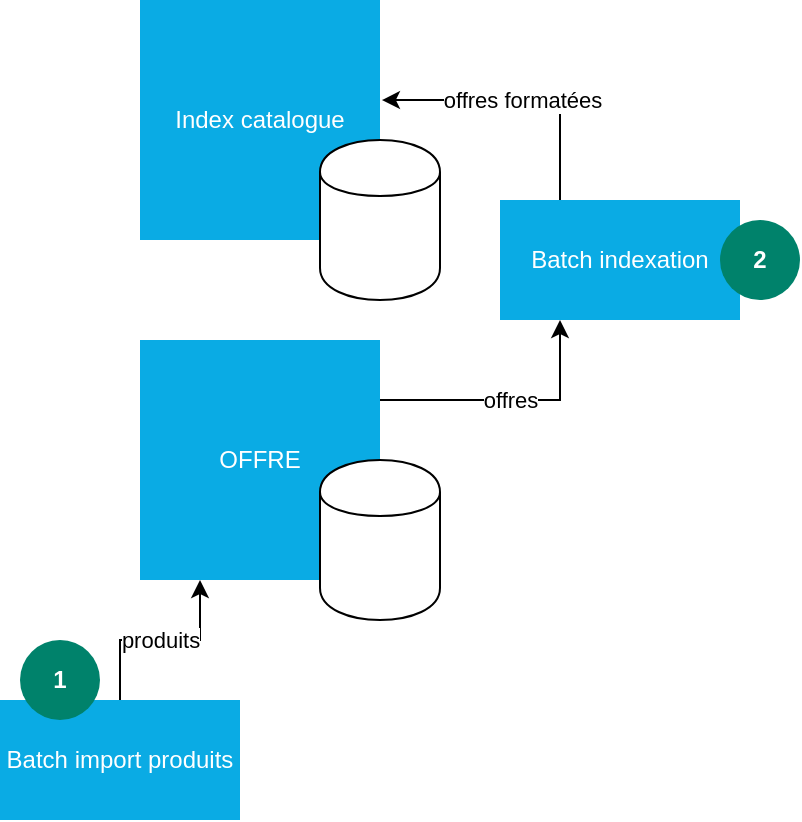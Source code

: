 <mxfile version="12.6.2" type="device"><diagram name="Page-1" id="c7558073-3199-34d8-9f00-42111426c3f3"><mxGraphModel dx="932" dy="632" grid="1" gridSize="10" guides="1" tooltips="1" connect="1" arrows="1" fold="1" page="1" pageScale="1" pageWidth="826" pageHeight="1169" background="#ffffff" math="0" shadow="0"><root><mxCell id="0"/><mxCell id="1" parent="0"/><mxCell id="87GdKn6MR2779a6Nk_FX-97" value="Index catalogue" style="whiteSpace=wrap;html=1;aspect=fixed;fillColor=#0aabe4;strokeColor=none;fontColor=#ffffff;" vertex="1" parent="1"><mxGeometry x="270" y="70" width="120" height="120" as="geometry"/></mxCell><mxCell id="87GdKn6MR2779a6Nk_FX-112" value="offres" style="edgeStyle=orthogonalEdgeStyle;rounded=0;orthogonalLoop=1;jettySize=auto;html=1;exitX=1;exitY=0.25;exitDx=0;exitDy=0;entryX=0.25;entryY=1;entryDx=0;entryDy=0;" edge="1" parent="1" source="87GdKn6MR2779a6Nk_FX-98" target="87GdKn6MR2779a6Nk_FX-111"><mxGeometry relative="1" as="geometry"/></mxCell><mxCell id="87GdKn6MR2779a6Nk_FX-98" value="OFFRE" style="whiteSpace=wrap;html=1;aspect=fixed;fillColor=#0aabe4;strokeColor=none;fontColor=#ffffff;" vertex="1" parent="1"><mxGeometry x="270" y="240" width="120" height="120" as="geometry"/></mxCell><mxCell id="87GdKn6MR2779a6Nk_FX-96" value="" style="shape=cylinder;whiteSpace=wrap;html=1;boundedLbl=1;backgroundOutline=1;" vertex="1" parent="1"><mxGeometry x="360" y="300" width="60" height="80" as="geometry"/></mxCell><mxCell id="87GdKn6MR2779a6Nk_FX-100" value="" style="shape=cylinder;whiteSpace=wrap;html=1;boundedLbl=1;backgroundOutline=1;" vertex="1" parent="1"><mxGeometry x="360" y="140" width="60" height="80" as="geometry"/></mxCell><mxCell id="87GdKn6MR2779a6Nk_FX-107" value="produits" style="edgeStyle=orthogonalEdgeStyle;rounded=0;orthogonalLoop=1;jettySize=auto;html=1;entryX=0.25;entryY=1;entryDx=0;entryDy=0;" edge="1" parent="1" source="87GdKn6MR2779a6Nk_FX-103" target="87GdKn6MR2779a6Nk_FX-98"><mxGeometry relative="1" as="geometry"/></mxCell><mxCell id="87GdKn6MR2779a6Nk_FX-103" value="Batch import produits" style="rounded=0;whiteSpace=wrap;html=1;fillColor=#0aabe4;strokeColor=none;fontColor=#ffffff;" vertex="1" parent="1"><mxGeometry x="200" y="420" width="120" height="60" as="geometry"/></mxCell><mxCell id="87GdKn6MR2779a6Nk_FX-113" value="offres formatées" style="edgeStyle=orthogonalEdgeStyle;rounded=0;orthogonalLoop=1;jettySize=auto;html=1;exitX=0.25;exitY=0;exitDx=0;exitDy=0;entryX=1.008;entryY=0.417;entryDx=0;entryDy=0;entryPerimeter=0;" edge="1" parent="1" source="87GdKn6MR2779a6Nk_FX-111" target="87GdKn6MR2779a6Nk_FX-97"><mxGeometry relative="1" as="geometry"/></mxCell><mxCell id="87GdKn6MR2779a6Nk_FX-111" value="Batch indexation" style="rounded=0;whiteSpace=wrap;html=1;fillColor=#0aabe4;strokeColor=none;fontColor=#ffffff;" vertex="1" parent="1"><mxGeometry x="450" y="170" width="120" height="60" as="geometry"/></mxCell><mxCell id="87GdKn6MR2779a6Nk_FX-116" value="&lt;b&gt;1&lt;/b&gt;" style="ellipse;whiteSpace=wrap;html=1;aspect=fixed;fillColor=#00826b;strokeColor=none;fontColor=#ffffff;" vertex="1" parent="1"><mxGeometry x="210" y="390" width="40" height="40" as="geometry"/></mxCell><mxCell id="87GdKn6MR2779a6Nk_FX-117" value="&lt;b&gt;2&lt;/b&gt;" style="ellipse;whiteSpace=wrap;html=1;aspect=fixed;fillColor=#00826b;strokeColor=none;fontColor=#ffffff;" vertex="1" parent="1"><mxGeometry x="560" y="180" width="40" height="40" as="geometry"/></mxCell></root></mxGraphModel></diagram></mxfile>